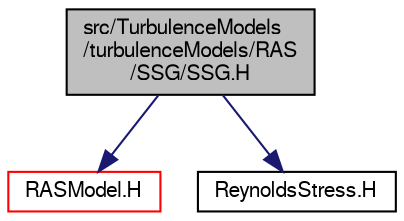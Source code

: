 digraph "src/TurbulenceModels/turbulenceModels/RAS/SSG/SSG.H"
{
  bgcolor="transparent";
  edge [fontname="FreeSans",fontsize="10",labelfontname="FreeSans",labelfontsize="10"];
  node [fontname="FreeSans",fontsize="10",shape=record];
  Node1 [label="src/TurbulenceModels\l/turbulenceModels/RAS\l/SSG/SSG.H",height=0.2,width=0.4,color="black", fillcolor="grey75", style="filled" fontcolor="black"];
  Node1 -> Node2 [color="midnightblue",fontsize="10",style="solid",fontname="FreeSans"];
  Node2 [label="RASModel.H",height=0.2,width=0.4,color="red",URL="$a10213.html"];
  Node1 -> Node3 [color="midnightblue",fontsize="10",style="solid",fontname="FreeSans"];
  Node3 [label="ReynoldsStress.H",height=0.2,width=0.4,color="black",URL="$a10228.html"];
}
